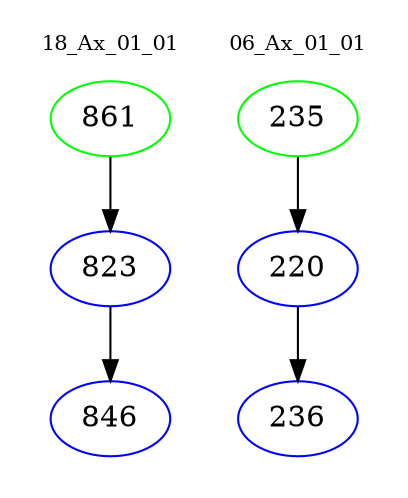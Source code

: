 digraph{
subgraph cluster_0 {
color = white
label = "18_Ax_01_01";
fontsize=10;
T0_861 [label="861", color="green"]
T0_861 -> T0_823 [color="black"]
T0_823 [label="823", color="blue"]
T0_823 -> T0_846 [color="black"]
T0_846 [label="846", color="blue"]
}
subgraph cluster_1 {
color = white
label = "06_Ax_01_01";
fontsize=10;
T1_235 [label="235", color="green"]
T1_235 -> T1_220 [color="black"]
T1_220 [label="220", color="blue"]
T1_220 -> T1_236 [color="black"]
T1_236 [label="236", color="blue"]
}
}
